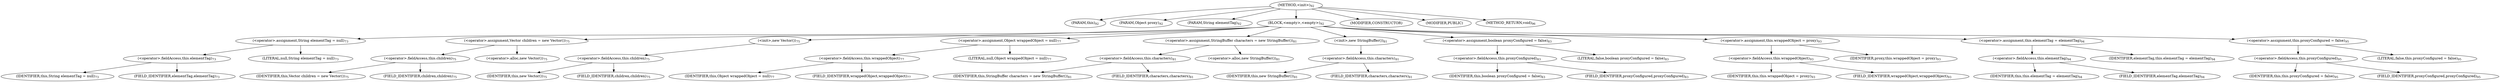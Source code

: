 digraph "&lt;init&gt;" {  
"46" [label = <(METHOD,&lt;init&gt;)<SUB>92</SUB>> ]
"4" [label = <(PARAM,this)<SUB>92</SUB>> ]
"47" [label = <(PARAM,Object proxy)<SUB>92</SUB>> ]
"48" [label = <(PARAM,String elementTag)<SUB>92</SUB>> ]
"49" [label = <(BLOCK,&lt;empty&gt;,&lt;empty&gt;)<SUB>92</SUB>> ]
"50" [label = <(&lt;operator&gt;.assignment,String elementTag = null)<SUB>73</SUB>> ]
"51" [label = <(&lt;operator&gt;.fieldAccess,this.elementTag)<SUB>73</SUB>> ]
"52" [label = <(IDENTIFIER,this,String elementTag = null)<SUB>73</SUB>> ]
"53" [label = <(FIELD_IDENTIFIER,elementTag,elementTag)<SUB>73</SUB>> ]
"54" [label = <(LITERAL,null,String elementTag = null)<SUB>73</SUB>> ]
"55" [label = <(&lt;operator&gt;.assignment,Vector children = new Vector())<SUB>75</SUB>> ]
"56" [label = <(&lt;operator&gt;.fieldAccess,this.children)<SUB>75</SUB>> ]
"57" [label = <(IDENTIFIER,this,Vector children = new Vector())<SUB>75</SUB>> ]
"58" [label = <(FIELD_IDENTIFIER,children,children)<SUB>75</SUB>> ]
"59" [label = <(&lt;operator&gt;.alloc,new Vector())<SUB>75</SUB>> ]
"60" [label = <(&lt;init&gt;,new Vector())<SUB>75</SUB>> ]
"61" [label = <(&lt;operator&gt;.fieldAccess,this.children)<SUB>75</SUB>> ]
"62" [label = <(IDENTIFIER,this,new Vector())<SUB>75</SUB>> ]
"63" [label = <(FIELD_IDENTIFIER,children,children)<SUB>75</SUB>> ]
"64" [label = <(&lt;operator&gt;.assignment,Object wrappedObject = null)<SUB>77</SUB>> ]
"65" [label = <(&lt;operator&gt;.fieldAccess,this.wrappedObject)<SUB>77</SUB>> ]
"66" [label = <(IDENTIFIER,this,Object wrappedObject = null)<SUB>77</SUB>> ]
"67" [label = <(FIELD_IDENTIFIER,wrappedObject,wrappedObject)<SUB>77</SUB>> ]
"68" [label = <(LITERAL,null,Object wrappedObject = null)<SUB>77</SUB>> ]
"69" [label = <(&lt;operator&gt;.assignment,StringBuffer characters = new StringBuffer())<SUB>81</SUB>> ]
"70" [label = <(&lt;operator&gt;.fieldAccess,this.characters)<SUB>81</SUB>> ]
"71" [label = <(IDENTIFIER,this,StringBuffer characters = new StringBuffer())<SUB>81</SUB>> ]
"72" [label = <(FIELD_IDENTIFIER,characters,characters)<SUB>81</SUB>> ]
"73" [label = <(&lt;operator&gt;.alloc,new StringBuffer())<SUB>81</SUB>> ]
"74" [label = <(&lt;init&gt;,new StringBuffer())<SUB>81</SUB>> ]
"75" [label = <(&lt;operator&gt;.fieldAccess,this.characters)<SUB>81</SUB>> ]
"76" [label = <(IDENTIFIER,this,new StringBuffer())<SUB>81</SUB>> ]
"77" [label = <(FIELD_IDENTIFIER,characters,characters)<SUB>81</SUB>> ]
"78" [label = <(&lt;operator&gt;.assignment,boolean proxyConfigured = false)<SUB>83</SUB>> ]
"79" [label = <(&lt;operator&gt;.fieldAccess,this.proxyConfigured)<SUB>83</SUB>> ]
"80" [label = <(IDENTIFIER,this,boolean proxyConfigured = false)<SUB>83</SUB>> ]
"81" [label = <(FIELD_IDENTIFIER,proxyConfigured,proxyConfigured)<SUB>83</SUB>> ]
"82" [label = <(LITERAL,false,boolean proxyConfigured = false)<SUB>83</SUB>> ]
"83" [label = <(&lt;operator&gt;.assignment,this.wrappedObject = proxy)<SUB>93</SUB>> ]
"84" [label = <(&lt;operator&gt;.fieldAccess,this.wrappedObject)<SUB>93</SUB>> ]
"85" [label = <(IDENTIFIER,this,this.wrappedObject = proxy)<SUB>93</SUB>> ]
"86" [label = <(FIELD_IDENTIFIER,wrappedObject,wrappedObject)<SUB>93</SUB>> ]
"87" [label = <(IDENTIFIER,proxy,this.wrappedObject = proxy)<SUB>93</SUB>> ]
"88" [label = <(&lt;operator&gt;.assignment,this.elementTag = elementTag)<SUB>94</SUB>> ]
"89" [label = <(&lt;operator&gt;.fieldAccess,this.elementTag)<SUB>94</SUB>> ]
"3" [label = <(IDENTIFIER,this,this.elementTag = elementTag)<SUB>94</SUB>> ]
"90" [label = <(FIELD_IDENTIFIER,elementTag,elementTag)<SUB>94</SUB>> ]
"91" [label = <(IDENTIFIER,elementTag,this.elementTag = elementTag)<SUB>94</SUB>> ]
"92" [label = <(&lt;operator&gt;.assignment,this.proxyConfigured = false)<SUB>95</SUB>> ]
"93" [label = <(&lt;operator&gt;.fieldAccess,this.proxyConfigured)<SUB>95</SUB>> ]
"94" [label = <(IDENTIFIER,this,this.proxyConfigured = false)<SUB>95</SUB>> ]
"95" [label = <(FIELD_IDENTIFIER,proxyConfigured,proxyConfigured)<SUB>95</SUB>> ]
"96" [label = <(LITERAL,false,this.proxyConfigured = false)<SUB>95</SUB>> ]
"97" [label = <(MODIFIER,CONSTRUCTOR)> ]
"98" [label = <(MODIFIER,PUBLIC)> ]
"99" [label = <(METHOD_RETURN,void)<SUB>96</SUB>> ]
  "46" -> "4" 
  "46" -> "47" 
  "46" -> "48" 
  "46" -> "49" 
  "46" -> "97" 
  "46" -> "98" 
  "46" -> "99" 
  "49" -> "50" 
  "49" -> "55" 
  "49" -> "60" 
  "49" -> "64" 
  "49" -> "69" 
  "49" -> "74" 
  "49" -> "78" 
  "49" -> "83" 
  "49" -> "88" 
  "49" -> "92" 
  "50" -> "51" 
  "50" -> "54" 
  "51" -> "52" 
  "51" -> "53" 
  "55" -> "56" 
  "55" -> "59" 
  "56" -> "57" 
  "56" -> "58" 
  "60" -> "61" 
  "61" -> "62" 
  "61" -> "63" 
  "64" -> "65" 
  "64" -> "68" 
  "65" -> "66" 
  "65" -> "67" 
  "69" -> "70" 
  "69" -> "73" 
  "70" -> "71" 
  "70" -> "72" 
  "74" -> "75" 
  "75" -> "76" 
  "75" -> "77" 
  "78" -> "79" 
  "78" -> "82" 
  "79" -> "80" 
  "79" -> "81" 
  "83" -> "84" 
  "83" -> "87" 
  "84" -> "85" 
  "84" -> "86" 
  "88" -> "89" 
  "88" -> "91" 
  "89" -> "3" 
  "89" -> "90" 
  "92" -> "93" 
  "92" -> "96" 
  "93" -> "94" 
  "93" -> "95" 
}
